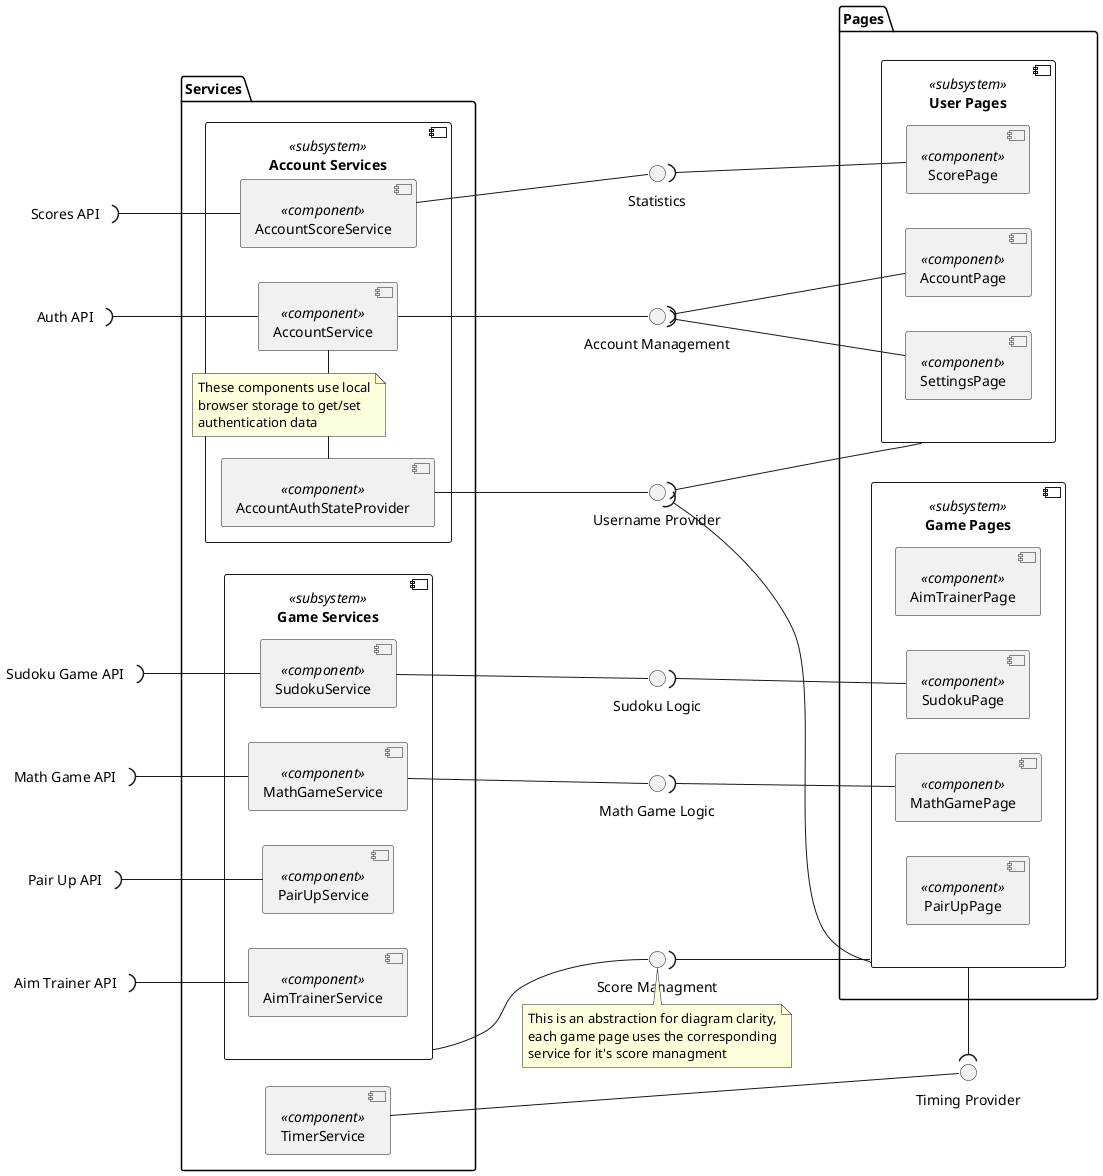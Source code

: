 @startuml
left to right direction
package "Pages" {
    component "Game Pages" <<subsystem>> as GPages {
            [AimTrainerPage] <<component>>
            [MathGamePage] <<component>>
            [SudokuPage] <<component>>
            [PairUpPage] <<component>>
    }

    component "User Pages" <<subsystem>> as UPages {
            [SettingsPage] <<component>>
            [AccountPage] <<component>>
            [ScorePage] <<component>>
    }
}

package "Services" {
    component "Account Services" <<subsystem>> as AService {
            [AccountAuthStateProvider] <<component>>
            [AccountService] <<component>>
            [AccountScoreService] <<component>>
    }

    component "Game Services" <<subsystem>> as GServices {
            [AimTrainerService] <<component>>
            [MathGameService] <<component>>
            [SudokuService] <<component>>
            [PairUpService] <<component>>
    }

    [TimerService] <<component>>
}

interface "Username Provider" as UProvider
interface "Score Managment" as SManagement
note bottom of SManagement
    This is an abstraction for diagram clarity,
    each game page uses the corresponding
    service for it's score managment
end note
interface "Account Management" as AManagment
interface "Statistics" as Statistics
interface "Timing Provider" as TProv
interface "Sudoku Logic" as SudokuLogic
interface "Math Game Logic" as MathGameLogic

label "Scores API" as ScoresAPI
label "Auth API" as AuthAPI
label "Sudoku Game API" as SudokuAPI
label "Math Game API" as MathAPI
label "Pair Up API" as PairUpAPI
label "Aim Trainer API" as AimTrainerAPI
AccountAuthStateProvider -- UProvider

AccountAuthStateProvider -l- AccountService
note right on link
    These components use local
    browser storage to get/set
    authentication data
end note

AccountService -- AManagment
AccountScoreService -- Statistics

MathGameService -- MathGameLogic
SudokuService -- SudokuLogic

GServices -- SManagement
TimerService -d- TProv
TProv )-r- GPages

ScoresAPI )-- AccountScoreService
AuthAPI )-- AccountService
SudokuAPI )-- SudokuService
MathAPI )-- MathGameService
PairUpAPI )-- PairUpService
AimTrainerAPI )-- AimTrainerService

Statistics )-- ScorePage
AManagment )-- SettingsPage
AManagment )-- AccountPage
UProvider )-- GPages
UProvider )-- UPages
SManagement )-- GPages

SudokuLogic )-- SudokuPage
MathGameLogic )-- MathGamePage
@enduml
